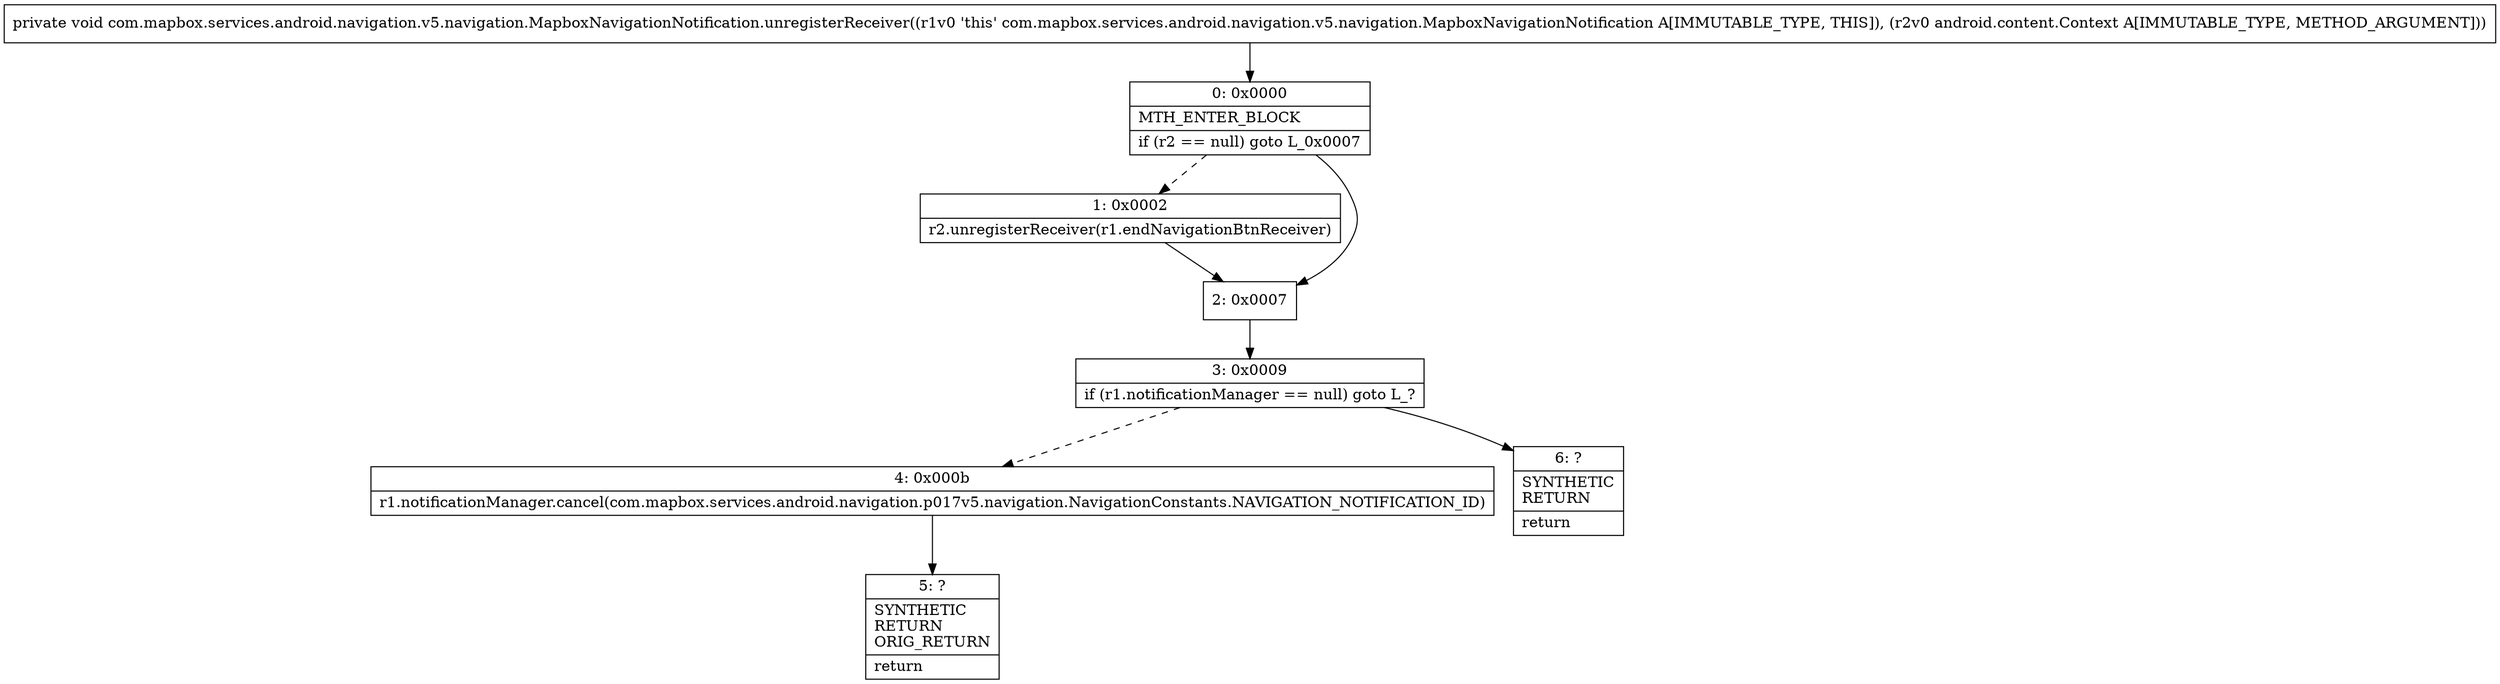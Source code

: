 digraph "CFG forcom.mapbox.services.android.navigation.v5.navigation.MapboxNavigationNotification.unregisterReceiver(Landroid\/content\/Context;)V" {
Node_0 [shape=record,label="{0\:\ 0x0000|MTH_ENTER_BLOCK\l|if (r2 == null) goto L_0x0007\l}"];
Node_1 [shape=record,label="{1\:\ 0x0002|r2.unregisterReceiver(r1.endNavigationBtnReceiver)\l}"];
Node_2 [shape=record,label="{2\:\ 0x0007}"];
Node_3 [shape=record,label="{3\:\ 0x0009|if (r1.notificationManager == null) goto L_?\l}"];
Node_4 [shape=record,label="{4\:\ 0x000b|r1.notificationManager.cancel(com.mapbox.services.android.navigation.p017v5.navigation.NavigationConstants.NAVIGATION_NOTIFICATION_ID)\l}"];
Node_5 [shape=record,label="{5\:\ ?|SYNTHETIC\lRETURN\lORIG_RETURN\l|return\l}"];
Node_6 [shape=record,label="{6\:\ ?|SYNTHETIC\lRETURN\l|return\l}"];
MethodNode[shape=record,label="{private void com.mapbox.services.android.navigation.v5.navigation.MapboxNavigationNotification.unregisterReceiver((r1v0 'this' com.mapbox.services.android.navigation.v5.navigation.MapboxNavigationNotification A[IMMUTABLE_TYPE, THIS]), (r2v0 android.content.Context A[IMMUTABLE_TYPE, METHOD_ARGUMENT])) }"];
MethodNode -> Node_0;
Node_0 -> Node_1[style=dashed];
Node_0 -> Node_2;
Node_1 -> Node_2;
Node_2 -> Node_3;
Node_3 -> Node_4[style=dashed];
Node_3 -> Node_6;
Node_4 -> Node_5;
}

